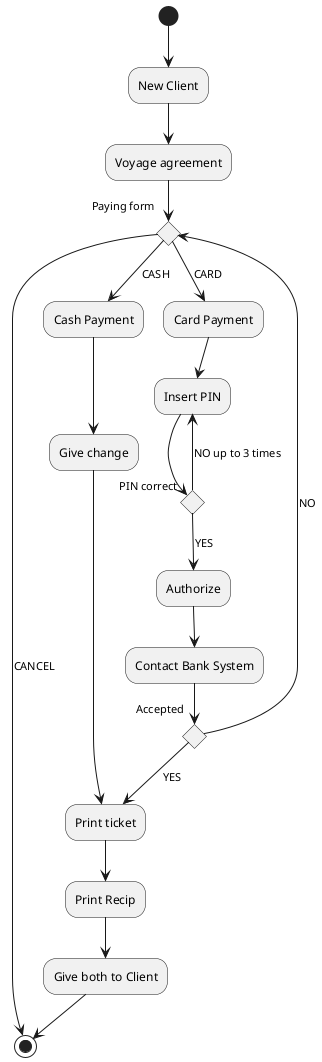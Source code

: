 @startuml

(*) --> "New Client"
--> "Voyage agreement"
if  "Paying form" as Payment then 
    --> [CARD] "Card Payment"
    --> "Insert PIN" as PIN
    if "PIN correct" then
        --> [YES] "Authorize"
        --> "Contact Bank System"
        if "Accepted" then
            --> [YES] "Print ticket" as Ticket
            --> "Print Recip" 
            --> "Give both to Client"
            --> (*)
        else 
            --> [NO] Payment
        endif
    else 
        --> [NO up to 3 times] PIN 
    endif
else
    --> [CASH] "Cash Payment"
    --> "Give change"
    --> "Ticket"
else 
    --> [CANCEL] (*)
endif
@enduml